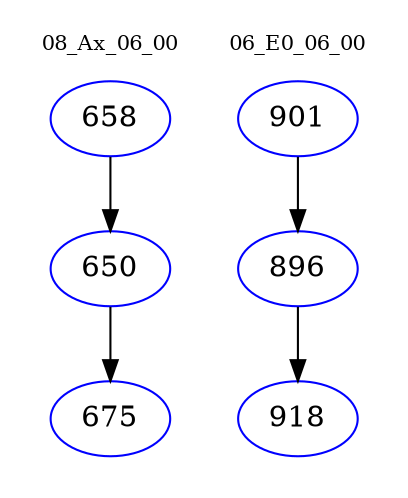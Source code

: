 digraph{
subgraph cluster_0 {
color = white
label = "08_Ax_06_00";
fontsize=10;
T0_658 [label="658", color="blue"]
T0_658 -> T0_650 [color="black"]
T0_650 [label="650", color="blue"]
T0_650 -> T0_675 [color="black"]
T0_675 [label="675", color="blue"]
}
subgraph cluster_1 {
color = white
label = "06_E0_06_00";
fontsize=10;
T1_901 [label="901", color="blue"]
T1_901 -> T1_896 [color="black"]
T1_896 [label="896", color="blue"]
T1_896 -> T1_918 [color="black"]
T1_918 [label="918", color="blue"]
}
}
